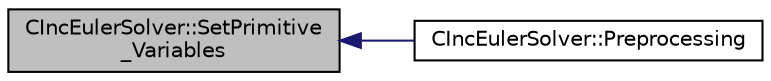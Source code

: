 digraph "CIncEulerSolver::SetPrimitive_Variables"
{
  edge [fontname="Helvetica",fontsize="10",labelfontname="Helvetica",labelfontsize="10"];
  node [fontname="Helvetica",fontsize="10",shape=record];
  rankdir="LR";
  Node2506 [label="CIncEulerSolver::SetPrimitive\l_Variables",height=0.2,width=0.4,color="black", fillcolor="grey75", style="filled", fontcolor="black"];
  Node2506 -> Node2507 [dir="back",color="midnightblue",fontsize="10",style="solid",fontname="Helvetica"];
  Node2507 [label="CIncEulerSolver::Preprocessing",height=0.2,width=0.4,color="black", fillcolor="white", style="filled",URL="$class_c_inc_euler_solver.html#aabd902b10cc9b41b6b2c406efba0ac41",tooltip="Compute primitive variables and their gradients. "];
}
